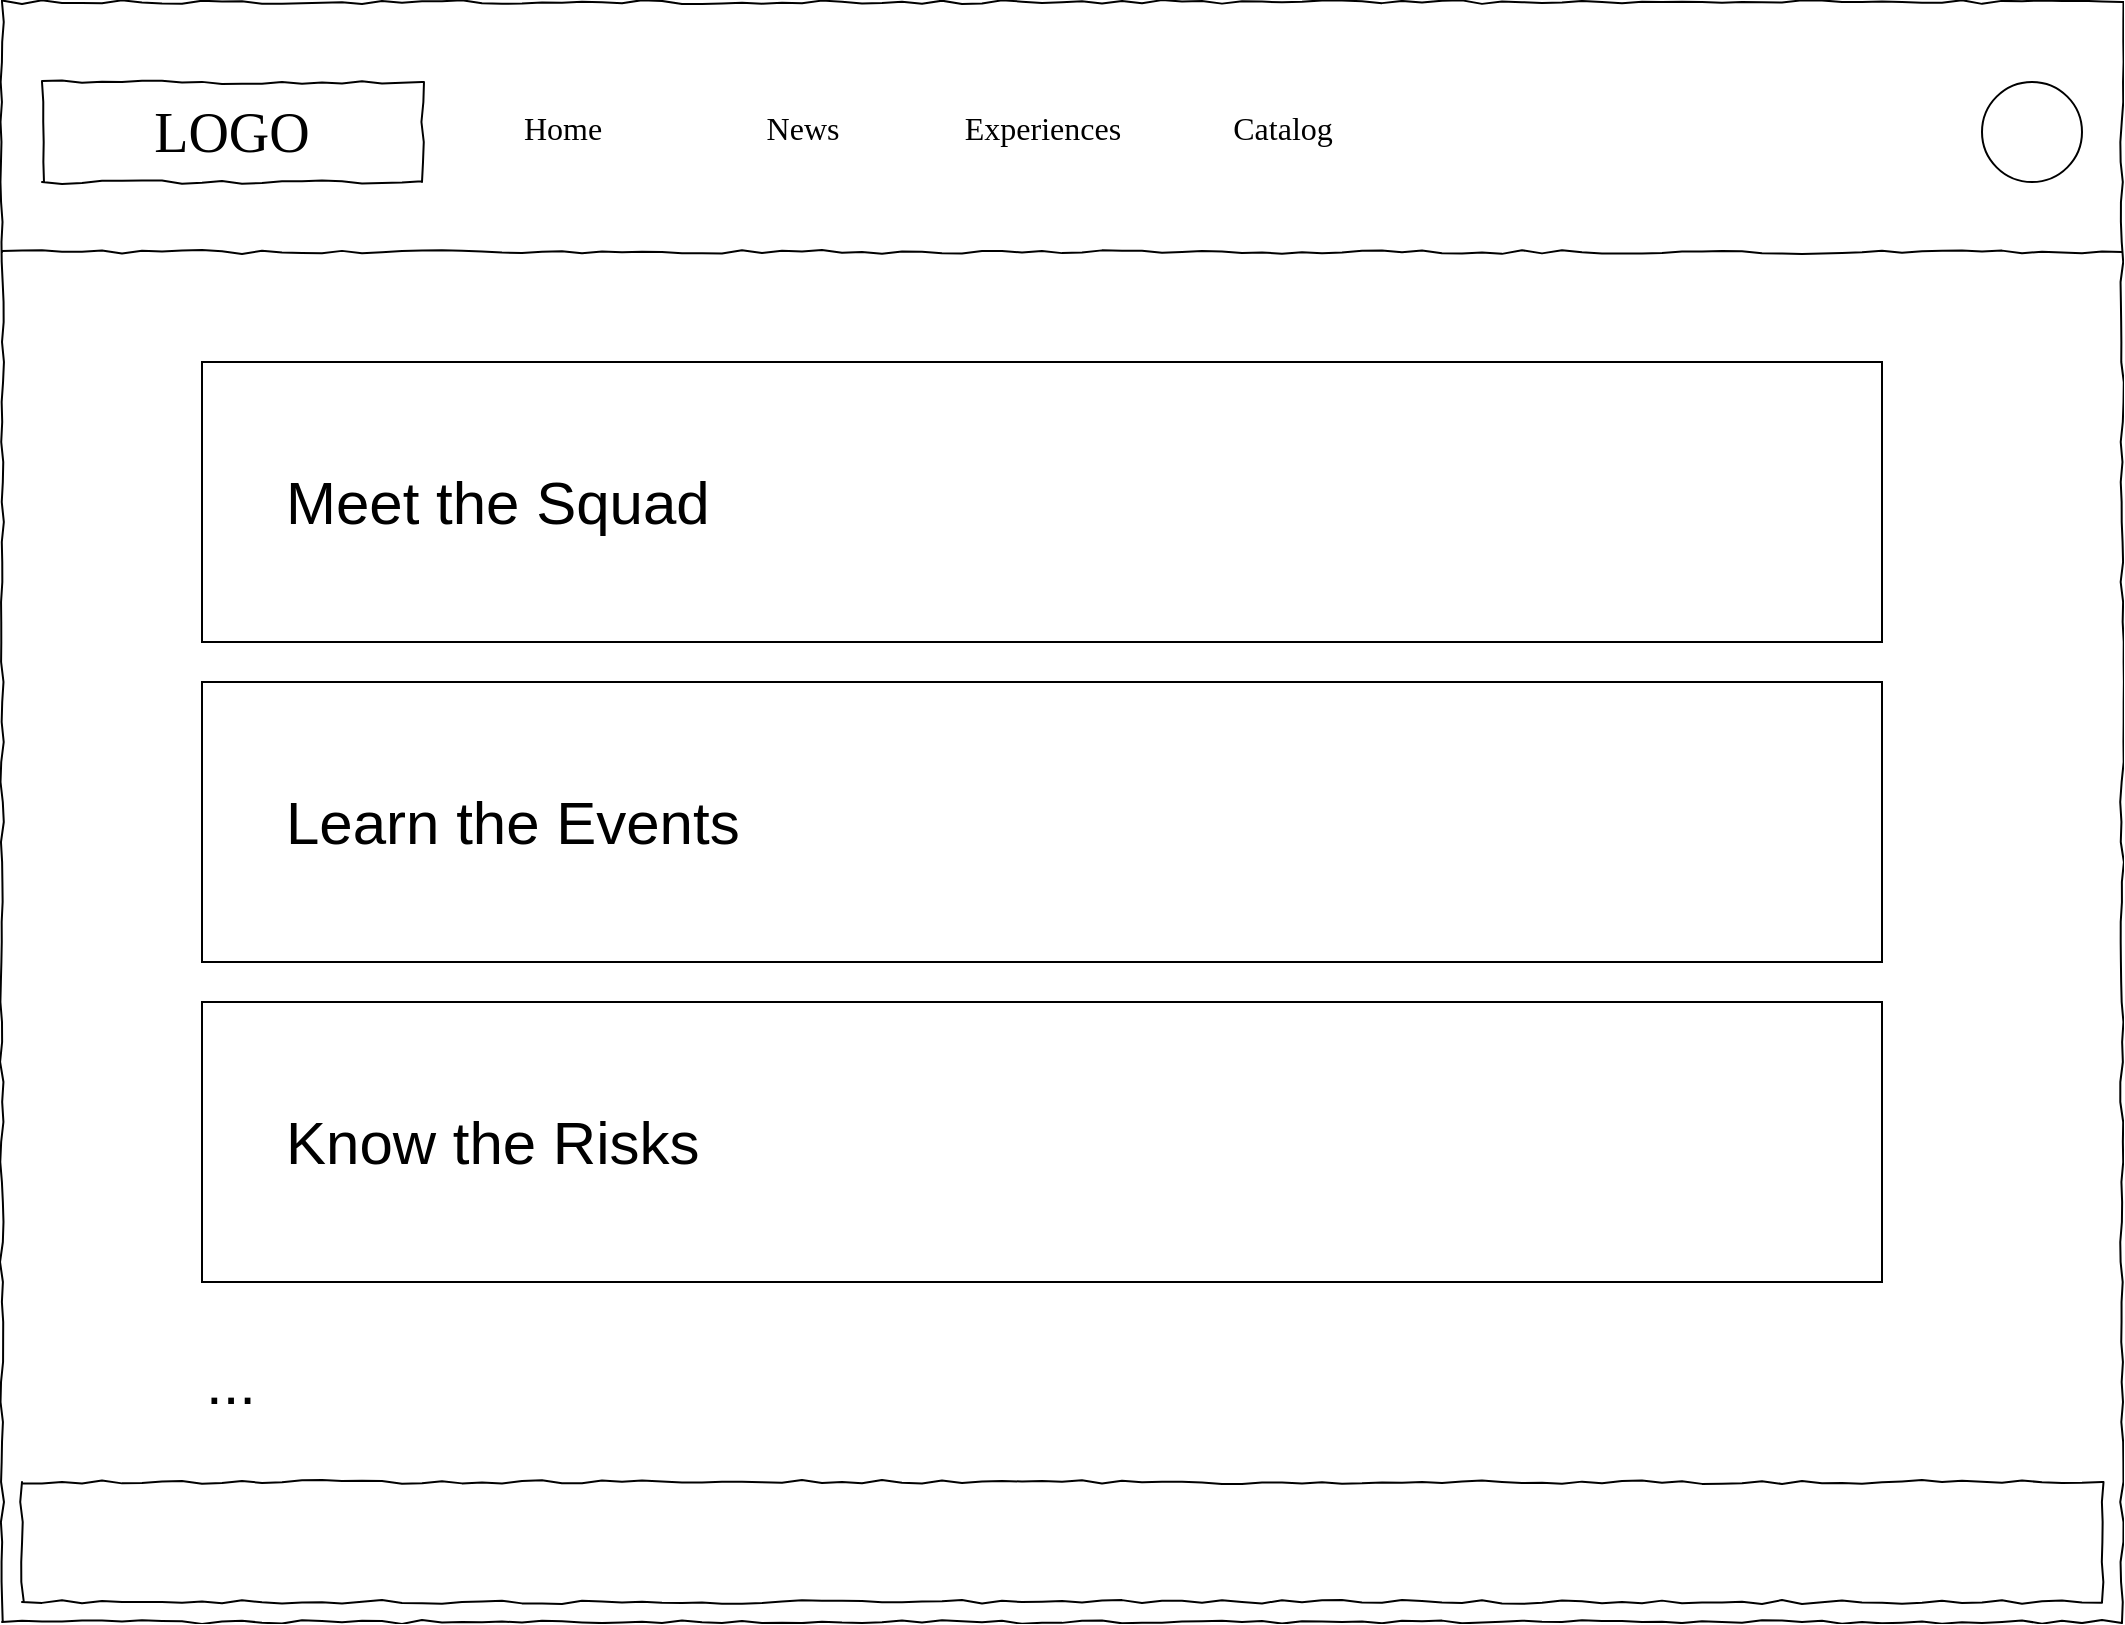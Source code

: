 <mxfile version="20.2.0" type="device"><diagram name="Page-1" id="03018318-947c-dd8e-b7a3-06fadd420f32"><mxGraphModel dx="1422" dy="762" grid="1" gridSize="10" guides="1" tooltips="1" connect="1" arrows="1" fold="1" page="1" pageScale="1" pageWidth="1100" pageHeight="850" background="#ffffff" math="0" shadow="0"><root><mxCell id="0"/><mxCell id="1" parent="0"/><mxCell id="677b7b8949515195-1" value="" style="whiteSpace=wrap;html=1;rounded=0;shadow=0;labelBackgroundColor=none;strokeColor=#000000;strokeWidth=1;fillColor=none;fontFamily=Verdana;fontSize=12;fontColor=#000000;align=center;comic=1;" parent="1" vertex="1"><mxGeometry x="20" y="20" width="1060" height="810" as="geometry"/></mxCell><mxCell id="677b7b8949515195-2" value="LOGO" style="whiteSpace=wrap;html=1;rounded=0;shadow=0;labelBackgroundColor=none;strokeWidth=1;fontFamily=Verdana;fontSize=28;align=center;comic=1;" parent="1" vertex="1"><mxGeometry x="40" y="60" width="190" height="50" as="geometry"/></mxCell><mxCell id="677b7b8949515195-9" value="" style="line;strokeWidth=1;html=1;rounded=0;shadow=0;labelBackgroundColor=none;fillColor=none;fontFamily=Verdana;fontSize=14;fontColor=#000000;align=center;comic=1;" parent="1" vertex="1"><mxGeometry x="20" y="140" width="1060" height="10" as="geometry"/></mxCell><mxCell id="677b7b8949515195-26" value="" style="whiteSpace=wrap;html=1;rounded=0;shadow=0;labelBackgroundColor=none;strokeWidth=1;fillColor=none;fontFamily=Verdana;fontSize=12;align=center;comic=1;" parent="1" vertex="1"><mxGeometry x="30" y="760" width="1040" height="60" as="geometry"/></mxCell><mxCell id="qr0vgpqs6isIaz1z_vtL-1" value="" style="ellipse;whiteSpace=wrap;html=1;aspect=fixed;" parent="1" vertex="1"><mxGeometry x="1010" y="60" width="50" height="50" as="geometry"/></mxCell><mxCell id="qr0vgpqs6isIaz1z_vtL-4" value="" style="rounded=0;whiteSpace=wrap;html=1;" parent="1" vertex="1"><mxGeometry x="120" y="200" width="840" height="140" as="geometry"/></mxCell><mxCell id="qr0vgpqs6isIaz1z_vtL-8" value="&lt;font style=&quot;font-size: 30px;&quot;&gt;Meet the Squad&lt;/font&gt;" style="text;html=1;strokeColor=none;fillColor=none;align=left;verticalAlign=middle;whiteSpace=wrap;rounded=0;fontSize=13;" parent="1" vertex="1"><mxGeometry x="160" y="220" width="760" height="100" as="geometry"/></mxCell><mxCell id="v1BG5NidNbba9wWDqq17-1" value="Home" style="text;html=1;points=[];align=center;verticalAlign=middle;spacingTop=-4;fontSize=16;fontFamily=Verdana" parent="1" vertex="1"><mxGeometry x="240" y="60" width="120" height="50" as="geometry"/></mxCell><mxCell id="v1BG5NidNbba9wWDqq17-2" value="Experiences" style="text;html=1;points=[];align=center;verticalAlign=middle;spacingTop=-4;fontSize=16;fontFamily=Verdana" parent="1" vertex="1"><mxGeometry x="480" y="60" width="120" height="50" as="geometry"/></mxCell><mxCell id="v1BG5NidNbba9wWDqq17-3" value="Catalog" style="text;html=1;points=[];align=center;verticalAlign=middle;spacingTop=-4;fontSize=16;fontFamily=Verdana" parent="1" vertex="1"><mxGeometry x="600" y="60" width="120" height="50" as="geometry"/></mxCell><mxCell id="v1BG5NidNbba9wWDqq17-4" value="News" style="text;html=1;points=[];align=center;verticalAlign=middle;spacingTop=-4;fontSize=16;fontFamily=Verdana" parent="1" vertex="1"><mxGeometry x="360" y="60" width="120" height="50" as="geometry"/></mxCell><mxCell id="FvnNlA-Du_d8bcsulDFl-1" value="" style="rounded=0;whiteSpace=wrap;html=1;" vertex="1" parent="1"><mxGeometry x="120" y="360" width="840" height="140" as="geometry"/></mxCell><mxCell id="FvnNlA-Du_d8bcsulDFl-2" value="&lt;span style=&quot;font-size: 30px;&quot;&gt;Learn the Events&lt;/span&gt;" style="text;html=1;strokeColor=none;fillColor=none;align=left;verticalAlign=middle;whiteSpace=wrap;rounded=0;fontSize=13;" vertex="1" parent="1"><mxGeometry x="160" y="380" width="760" height="100" as="geometry"/></mxCell><mxCell id="FvnNlA-Du_d8bcsulDFl-3" value="" style="rounded=0;whiteSpace=wrap;html=1;" vertex="1" parent="1"><mxGeometry x="120" y="520" width="840" height="140" as="geometry"/></mxCell><mxCell id="FvnNlA-Du_d8bcsulDFl-4" value="&lt;span style=&quot;font-size: 30px;&quot;&gt;Know the Risks&lt;/span&gt;" style="text;html=1;strokeColor=none;fillColor=none;align=left;verticalAlign=middle;whiteSpace=wrap;rounded=0;fontSize=13;" vertex="1" parent="1"><mxGeometry x="160" y="540" width="760" height="100" as="geometry"/></mxCell><mxCell id="FvnNlA-Du_d8bcsulDFl-5" value="&lt;span style=&quot;font-size: 30px;&quot;&gt;...&lt;/span&gt;" style="text;html=1;strokeColor=none;fillColor=none;align=left;verticalAlign=middle;whiteSpace=wrap;rounded=0;fontSize=13;" vertex="1" parent="1"><mxGeometry x="120" y="660" width="760" height="100" as="geometry"/></mxCell></root></mxGraphModel></diagram></mxfile>